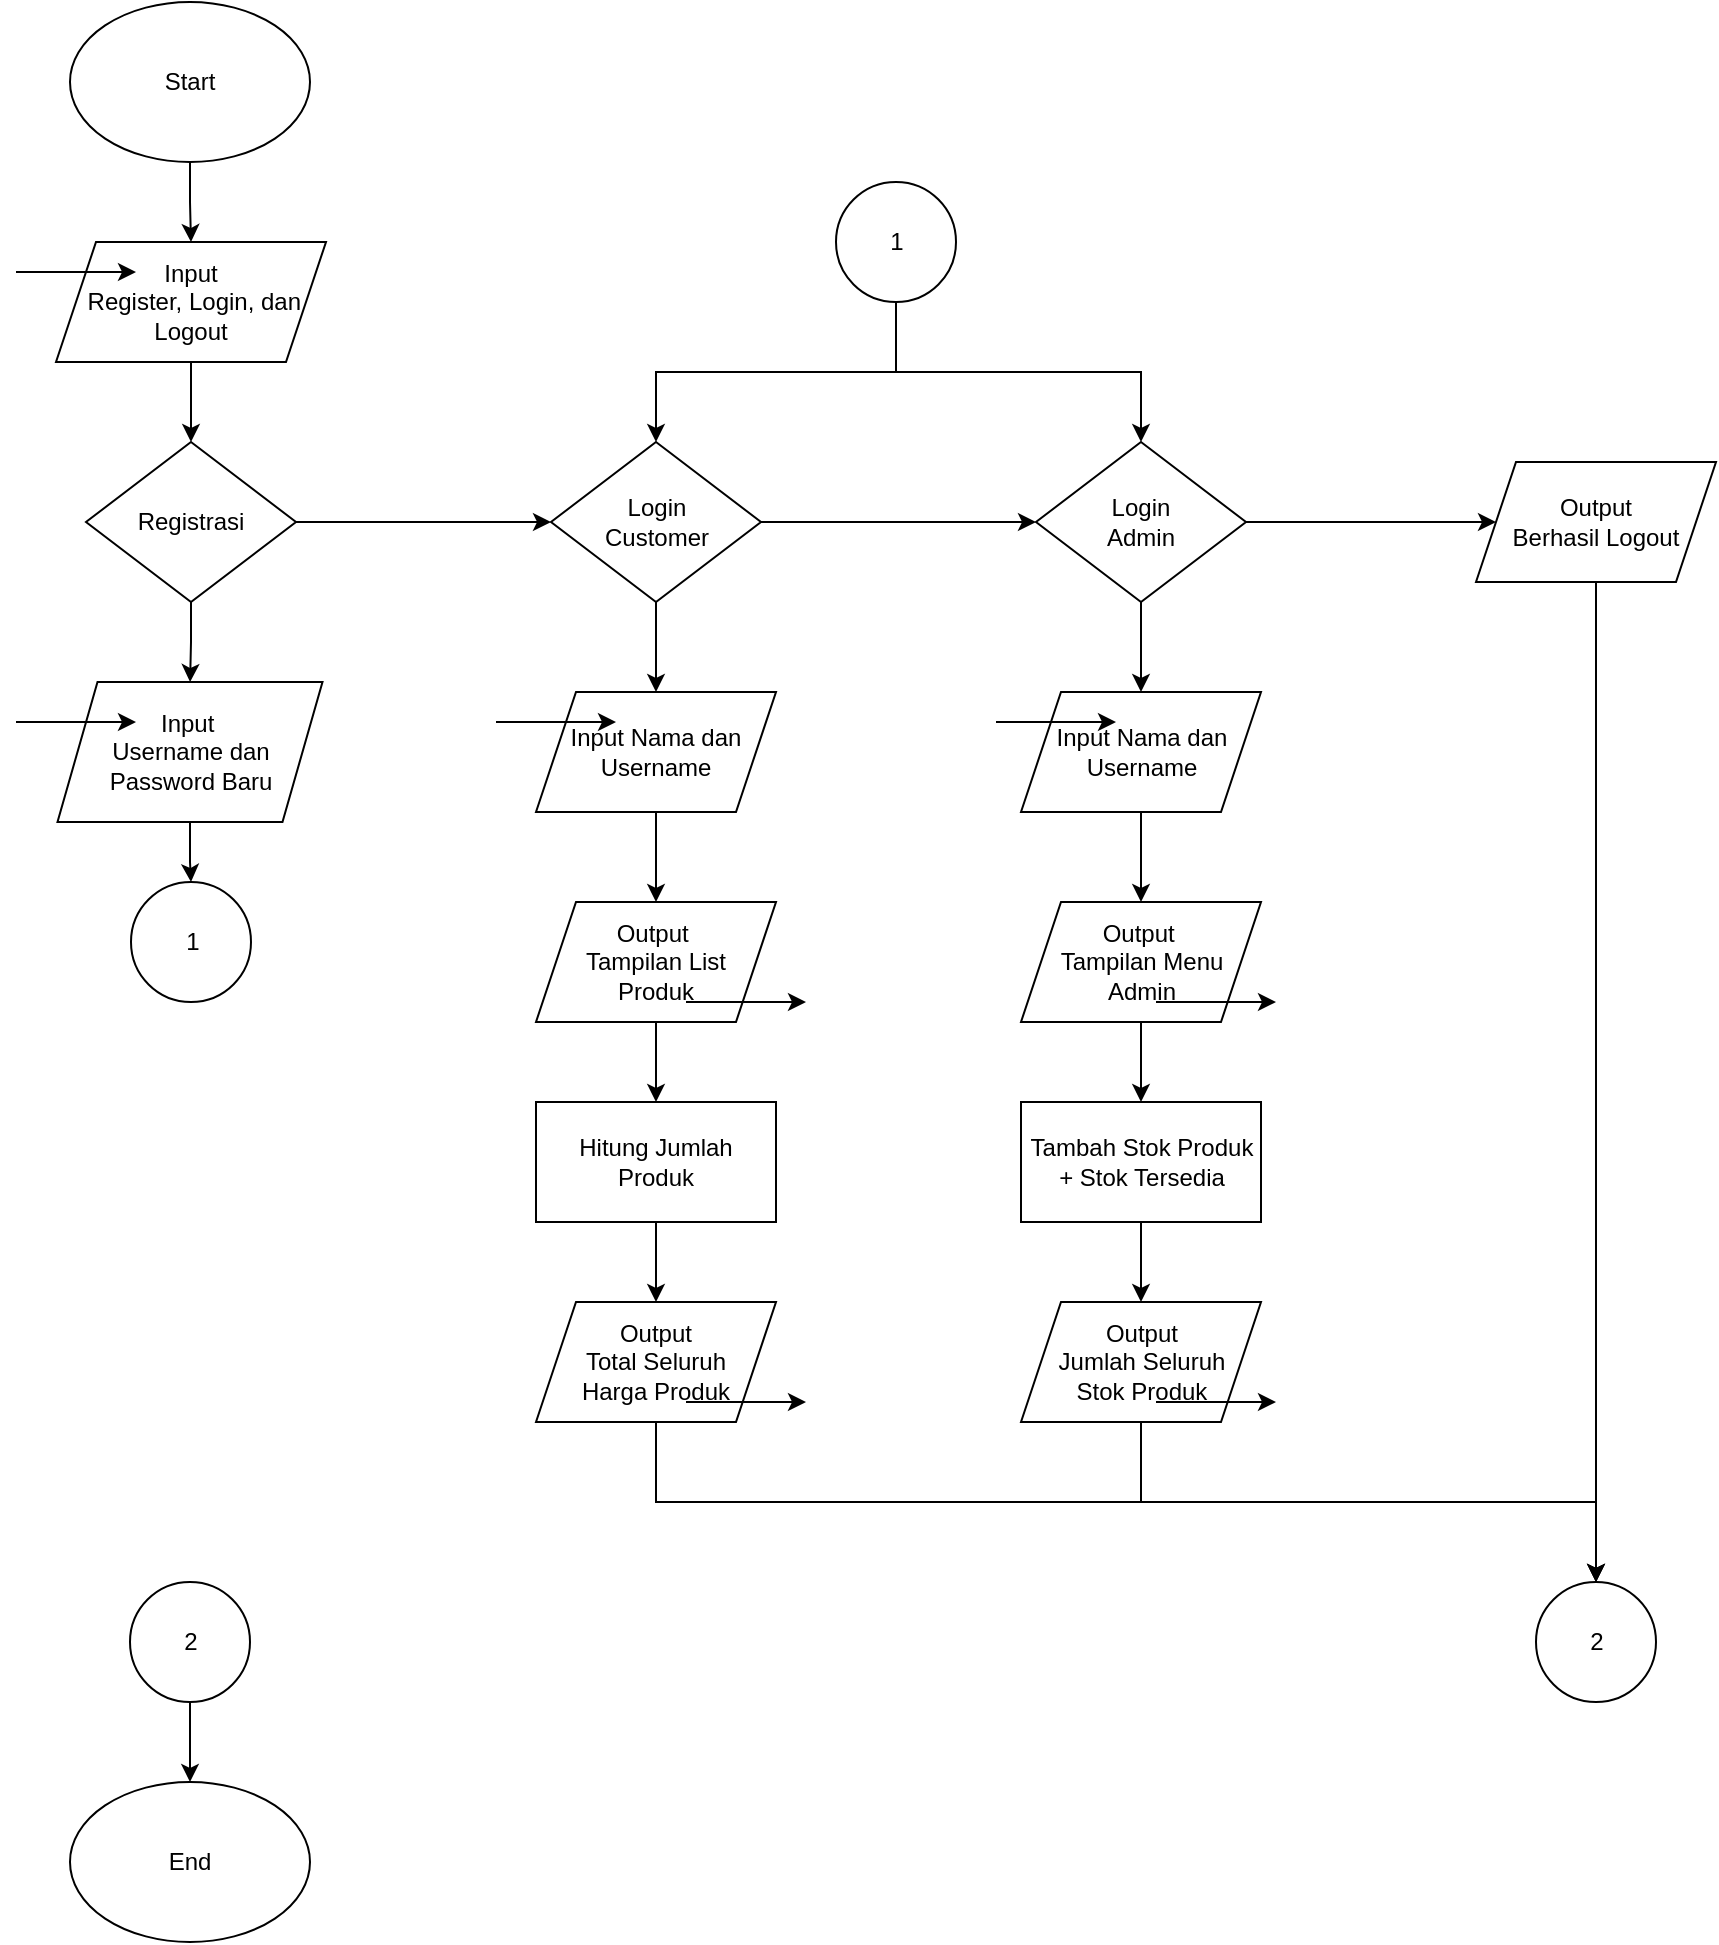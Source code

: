 <mxfile version="28.1.2">
  <diagram name="Page-1" id="c0mtsNw2diYANQxIEjlJ">
    <mxGraphModel dx="2926" dy="1969" grid="1" gridSize="10" guides="1" tooltips="1" connect="1" arrows="1" fold="1" page="1" pageScale="1" pageWidth="850" pageHeight="1100" math="0" shadow="0">
      <root>
        <mxCell id="0" />
        <mxCell id="1" parent="0" />
        <mxCell id="vtHrl4O6iVLPqZq_BZib-3" value="" style="edgeStyle=orthogonalEdgeStyle;rounded=0;orthogonalLoop=1;jettySize=auto;html=1;" edge="1" parent="1" source="vtHrl4O6iVLPqZq_BZib-1" target="vtHrl4O6iVLPqZq_BZib-2">
          <mxGeometry relative="1" as="geometry" />
        </mxCell>
        <mxCell id="vtHrl4O6iVLPqZq_BZib-1" value="Start" style="ellipse;whiteSpace=wrap;html=1;" vertex="1" parent="1">
          <mxGeometry x="7" width="120" height="80" as="geometry" />
        </mxCell>
        <mxCell id="vtHrl4O6iVLPqZq_BZib-10" value="" style="edgeStyle=orthogonalEdgeStyle;rounded=0;orthogonalLoop=1;jettySize=auto;html=1;" edge="1" parent="1" source="vtHrl4O6iVLPqZq_BZib-2" target="vtHrl4O6iVLPqZq_BZib-9">
          <mxGeometry relative="1" as="geometry" />
        </mxCell>
        <mxCell id="vtHrl4O6iVLPqZq_BZib-2" value="Input&lt;div&gt;&amp;nbsp;Register, Login, dan Logout&lt;/div&gt;" style="shape=parallelogram;perimeter=parallelogramPerimeter;whiteSpace=wrap;html=1;fixedSize=1;" vertex="1" parent="1">
          <mxGeometry y="120" width="135" height="60" as="geometry" />
        </mxCell>
        <mxCell id="vtHrl4O6iVLPqZq_BZib-13" value="" style="edgeStyle=orthogonalEdgeStyle;rounded=0;orthogonalLoop=1;jettySize=auto;html=1;" edge="1" parent="1" source="vtHrl4O6iVLPqZq_BZib-9" target="vtHrl4O6iVLPqZq_BZib-12">
          <mxGeometry relative="1" as="geometry" />
        </mxCell>
        <mxCell id="vtHrl4O6iVLPqZq_BZib-18" value="" style="edgeStyle=orthogonalEdgeStyle;rounded=0;orthogonalLoop=1;jettySize=auto;html=1;" edge="1" parent="1" source="vtHrl4O6iVLPqZq_BZib-9" target="vtHrl4O6iVLPqZq_BZib-17">
          <mxGeometry relative="1" as="geometry" />
        </mxCell>
        <mxCell id="vtHrl4O6iVLPqZq_BZib-9" value="Registrasi" style="rhombus;whiteSpace=wrap;html=1;" vertex="1" parent="1">
          <mxGeometry x="15" y="220" width="105" height="80" as="geometry" />
        </mxCell>
        <mxCell id="vtHrl4O6iVLPqZq_BZib-15" value="" style="edgeStyle=orthogonalEdgeStyle;rounded=0;orthogonalLoop=1;jettySize=auto;html=1;" edge="1" parent="1" source="vtHrl4O6iVLPqZq_BZib-12" target="vtHrl4O6iVLPqZq_BZib-14">
          <mxGeometry relative="1" as="geometry" />
        </mxCell>
        <mxCell id="vtHrl4O6iVLPqZq_BZib-30" value="" style="edgeStyle=orthogonalEdgeStyle;rounded=0;orthogonalLoop=1;jettySize=auto;html=1;" edge="1" parent="1" source="vtHrl4O6iVLPqZq_BZib-12" target="vtHrl4O6iVLPqZq_BZib-29">
          <mxGeometry relative="1" as="geometry" />
        </mxCell>
        <mxCell id="vtHrl4O6iVLPqZq_BZib-12" value="Login&lt;div&gt;Customer&lt;/div&gt;" style="rhombus;whiteSpace=wrap;html=1;" vertex="1" parent="1">
          <mxGeometry x="247.5" y="220" width="105" height="80" as="geometry" />
        </mxCell>
        <mxCell id="vtHrl4O6iVLPqZq_BZib-35" value="" style="edgeStyle=orthogonalEdgeStyle;rounded=0;orthogonalLoop=1;jettySize=auto;html=1;" edge="1" parent="1" source="vtHrl4O6iVLPqZq_BZib-14" target="vtHrl4O6iVLPqZq_BZib-34">
          <mxGeometry relative="1" as="geometry" />
        </mxCell>
        <mxCell id="vtHrl4O6iVLPqZq_BZib-52" value="" style="edgeStyle=orthogonalEdgeStyle;rounded=0;orthogonalLoop=1;jettySize=auto;html=1;" edge="1" parent="1" source="vtHrl4O6iVLPqZq_BZib-14" target="vtHrl4O6iVLPqZq_BZib-50">
          <mxGeometry relative="1" as="geometry" />
        </mxCell>
        <mxCell id="vtHrl4O6iVLPqZq_BZib-14" value="Login&lt;div&gt;Admin&lt;/div&gt;" style="rhombus;whiteSpace=wrap;html=1;" vertex="1" parent="1">
          <mxGeometry x="490" y="220" width="105" height="80" as="geometry" />
        </mxCell>
        <mxCell id="vtHrl4O6iVLPqZq_BZib-24" style="edgeStyle=orthogonalEdgeStyle;rounded=0;orthogonalLoop=1;jettySize=auto;html=1;exitX=0.5;exitY=1;exitDx=0;exitDy=0;" edge="1" parent="1" source="vtHrl4O6iVLPqZq_BZib-17" target="vtHrl4O6iVLPqZq_BZib-21">
          <mxGeometry relative="1" as="geometry" />
        </mxCell>
        <mxCell id="vtHrl4O6iVLPqZq_BZib-17" value="Input&amp;nbsp;&lt;div&gt;Username dan Password Baru&lt;/div&gt;" style="shape=parallelogram;perimeter=parallelogramPerimeter;whiteSpace=wrap;html=1;fixedSize=1;" vertex="1" parent="1">
          <mxGeometry x="0.75" y="340" width="132.5" height="70" as="geometry" />
        </mxCell>
        <mxCell id="vtHrl4O6iVLPqZq_BZib-21" value="" style="verticalLabelPosition=bottom;verticalAlign=top;html=1;shape=mxgraph.flowchart.on-page_reference;" vertex="1" parent="1">
          <mxGeometry x="37.5" y="440" width="60" height="60" as="geometry" />
        </mxCell>
        <mxCell id="vtHrl4O6iVLPqZq_BZib-22" value="1" style="text;html=1;align=center;verticalAlign=middle;resizable=0;points=[];autosize=1;strokeColor=none;fillColor=none;" vertex="1" parent="1">
          <mxGeometry x="52.5" y="455" width="30" height="30" as="geometry" />
        </mxCell>
        <mxCell id="vtHrl4O6iVLPqZq_BZib-27" style="edgeStyle=orthogonalEdgeStyle;rounded=0;orthogonalLoop=1;jettySize=auto;html=1;exitX=0.5;exitY=1;exitDx=0;exitDy=0;exitPerimeter=0;" edge="1" parent="1" source="vtHrl4O6iVLPqZq_BZib-25" target="vtHrl4O6iVLPqZq_BZib-12">
          <mxGeometry relative="1" as="geometry" />
        </mxCell>
        <mxCell id="vtHrl4O6iVLPqZq_BZib-61" style="edgeStyle=orthogonalEdgeStyle;rounded=0;orthogonalLoop=1;jettySize=auto;html=1;exitX=0.5;exitY=1;exitDx=0;exitDy=0;exitPerimeter=0;" edge="1" parent="1" source="vtHrl4O6iVLPqZq_BZib-25" target="vtHrl4O6iVLPqZq_BZib-14">
          <mxGeometry relative="1" as="geometry" />
        </mxCell>
        <mxCell id="vtHrl4O6iVLPqZq_BZib-25" value="" style="verticalLabelPosition=bottom;verticalAlign=top;html=1;shape=mxgraph.flowchart.on-page_reference;" vertex="1" parent="1">
          <mxGeometry x="390" y="90" width="60" height="60" as="geometry" />
        </mxCell>
        <mxCell id="vtHrl4O6iVLPqZq_BZib-26" value="1" style="text;html=1;align=center;verticalAlign=middle;resizable=0;points=[];autosize=1;strokeColor=none;fillColor=none;" vertex="1" parent="1">
          <mxGeometry x="405" y="105" width="30" height="30" as="geometry" />
        </mxCell>
        <mxCell id="vtHrl4O6iVLPqZq_BZib-37" value="" style="edgeStyle=orthogonalEdgeStyle;rounded=0;orthogonalLoop=1;jettySize=auto;html=1;" edge="1" parent="1" source="vtHrl4O6iVLPqZq_BZib-29" target="vtHrl4O6iVLPqZq_BZib-36">
          <mxGeometry relative="1" as="geometry" />
        </mxCell>
        <mxCell id="vtHrl4O6iVLPqZq_BZib-29" value="Input&amp;nbsp;&lt;span style=&quot;background-color: transparent; color: light-dark(rgb(0, 0, 0), rgb(255, 255, 255));&quot;&gt;Nama dan Username&lt;/span&gt;" style="shape=parallelogram;perimeter=parallelogramPerimeter;whiteSpace=wrap;html=1;fixedSize=1;" vertex="1" parent="1">
          <mxGeometry x="240" y="345" width="120" height="60" as="geometry" />
        </mxCell>
        <mxCell id="vtHrl4O6iVLPqZq_BZib-65" style="edgeStyle=orthogonalEdgeStyle;rounded=0;orthogonalLoop=1;jettySize=auto;html=1;exitX=0.5;exitY=1;exitDx=0;exitDy=0;" edge="1" parent="1" source="vtHrl4O6iVLPqZq_BZib-34" target="vtHrl4O6iVLPqZq_BZib-64">
          <mxGeometry relative="1" as="geometry" />
        </mxCell>
        <mxCell id="vtHrl4O6iVLPqZq_BZib-34" value="Output&lt;div&gt;Berhasil Logout&lt;/div&gt;" style="shape=parallelogram;perimeter=parallelogramPerimeter;whiteSpace=wrap;html=1;fixedSize=1;" vertex="1" parent="1">
          <mxGeometry x="710" y="230" width="120" height="60" as="geometry" />
        </mxCell>
        <mxCell id="vtHrl4O6iVLPqZq_BZib-41" value="" style="edgeStyle=orthogonalEdgeStyle;rounded=0;orthogonalLoop=1;jettySize=auto;html=1;" edge="1" parent="1" source="vtHrl4O6iVLPqZq_BZib-36" target="vtHrl4O6iVLPqZq_BZib-40">
          <mxGeometry relative="1" as="geometry" />
        </mxCell>
        <mxCell id="vtHrl4O6iVLPqZq_BZib-36" value="Output&amp;nbsp;&lt;div&gt;Tampilan List&lt;div&gt;Produk&lt;/div&gt;&lt;/div&gt;" style="shape=parallelogram;perimeter=parallelogramPerimeter;whiteSpace=wrap;html=1;fixedSize=1;" vertex="1" parent="1">
          <mxGeometry x="240" y="450" width="120" height="60" as="geometry" />
        </mxCell>
        <mxCell id="vtHrl4O6iVLPqZq_BZib-48" value="" style="edgeStyle=orthogonalEdgeStyle;rounded=0;orthogonalLoop=1;jettySize=auto;html=1;" edge="1" parent="1" source="vtHrl4O6iVLPqZq_BZib-40" target="vtHrl4O6iVLPqZq_BZib-47">
          <mxGeometry relative="1" as="geometry" />
        </mxCell>
        <mxCell id="vtHrl4O6iVLPqZq_BZib-40" value="Hitung Jumlah Produk" style="whiteSpace=wrap;html=1;" vertex="1" parent="1">
          <mxGeometry x="240" y="550" width="120" height="60" as="geometry" />
        </mxCell>
        <mxCell id="vtHrl4O6iVLPqZq_BZib-42" value="" style="endArrow=classic;html=1;rounded=0;" edge="1" parent="1">
          <mxGeometry width="50" height="50" relative="1" as="geometry">
            <mxPoint x="-20" y="135" as="sourcePoint" />
            <mxPoint x="40" y="135" as="targetPoint" />
          </mxGeometry>
        </mxCell>
        <mxCell id="vtHrl4O6iVLPqZq_BZib-44" value="" style="endArrow=classic;html=1;rounded=0;" edge="1" parent="1">
          <mxGeometry width="50" height="50" relative="1" as="geometry">
            <mxPoint x="-20" y="360" as="sourcePoint" />
            <mxPoint x="40" y="360" as="targetPoint" />
          </mxGeometry>
        </mxCell>
        <mxCell id="vtHrl4O6iVLPqZq_BZib-45" value="" style="endArrow=classic;html=1;rounded=0;" edge="1" parent="1">
          <mxGeometry width="50" height="50" relative="1" as="geometry">
            <mxPoint x="220" y="360" as="sourcePoint" />
            <mxPoint x="280" y="360" as="targetPoint" />
          </mxGeometry>
        </mxCell>
        <mxCell id="vtHrl4O6iVLPqZq_BZib-46" value="" style="endArrow=classic;html=1;rounded=0;" edge="1" parent="1">
          <mxGeometry width="50" height="50" relative="1" as="geometry">
            <mxPoint x="315" y="500" as="sourcePoint" />
            <mxPoint x="375" y="500" as="targetPoint" />
          </mxGeometry>
        </mxCell>
        <mxCell id="vtHrl4O6iVLPqZq_BZib-67" style="edgeStyle=orthogonalEdgeStyle;rounded=0;orthogonalLoop=1;jettySize=auto;html=1;exitX=0.5;exitY=1;exitDx=0;exitDy=0;" edge="1" parent="1" source="vtHrl4O6iVLPqZq_BZib-47" target="vtHrl4O6iVLPqZq_BZib-64">
          <mxGeometry relative="1" as="geometry" />
        </mxCell>
        <mxCell id="vtHrl4O6iVLPqZq_BZib-47" value="Output&lt;div&gt;Total Seluruh&lt;/div&gt;&lt;div&gt;Harga Produk&lt;/div&gt;" style="shape=parallelogram;perimeter=parallelogramPerimeter;whiteSpace=wrap;html=1;fixedSize=1;" vertex="1" parent="1">
          <mxGeometry x="240" y="650" width="120" height="60" as="geometry" />
        </mxCell>
        <mxCell id="vtHrl4O6iVLPqZq_BZib-49" value="" style="endArrow=classic;html=1;rounded=0;" edge="1" parent="1">
          <mxGeometry width="50" height="50" relative="1" as="geometry">
            <mxPoint x="315" y="700" as="sourcePoint" />
            <mxPoint x="375" y="700" as="targetPoint" />
          </mxGeometry>
        </mxCell>
        <mxCell id="vtHrl4O6iVLPqZq_BZib-55" value="" style="edgeStyle=orthogonalEdgeStyle;rounded=0;orthogonalLoop=1;jettySize=auto;html=1;" edge="1" parent="1" source="vtHrl4O6iVLPqZq_BZib-50" target="vtHrl4O6iVLPqZq_BZib-53">
          <mxGeometry relative="1" as="geometry" />
        </mxCell>
        <mxCell id="vtHrl4O6iVLPqZq_BZib-50" value="Input&amp;nbsp;&lt;span style=&quot;background-color: transparent; color: light-dark(rgb(0, 0, 0), rgb(255, 255, 255));&quot;&gt;Nama dan Username&lt;/span&gt;" style="shape=parallelogram;perimeter=parallelogramPerimeter;whiteSpace=wrap;html=1;fixedSize=1;" vertex="1" parent="1">
          <mxGeometry x="482.5" y="345" width="120" height="60" as="geometry" />
        </mxCell>
        <mxCell id="vtHrl4O6iVLPqZq_BZib-51" value="" style="endArrow=classic;html=1;rounded=0;" edge="1" parent="1">
          <mxGeometry width="50" height="50" relative="1" as="geometry">
            <mxPoint x="470" y="360" as="sourcePoint" />
            <mxPoint x="530" y="360" as="targetPoint" />
          </mxGeometry>
        </mxCell>
        <mxCell id="vtHrl4O6iVLPqZq_BZib-57" value="" style="edgeStyle=orthogonalEdgeStyle;rounded=0;orthogonalLoop=1;jettySize=auto;html=1;" edge="1" parent="1" source="vtHrl4O6iVLPqZq_BZib-53" target="vtHrl4O6iVLPqZq_BZib-56">
          <mxGeometry relative="1" as="geometry" />
        </mxCell>
        <mxCell id="vtHrl4O6iVLPqZq_BZib-53" value="Output&amp;nbsp;&lt;div&gt;Tampilan Menu&lt;/div&gt;&lt;div&gt;Admin&lt;/div&gt;" style="shape=parallelogram;perimeter=parallelogramPerimeter;whiteSpace=wrap;html=1;fixedSize=1;" vertex="1" parent="1">
          <mxGeometry x="482.5" y="450" width="120" height="60" as="geometry" />
        </mxCell>
        <mxCell id="vtHrl4O6iVLPqZq_BZib-54" value="" style="endArrow=classic;html=1;rounded=0;" edge="1" parent="1">
          <mxGeometry width="50" height="50" relative="1" as="geometry">
            <mxPoint x="550" y="500" as="sourcePoint" />
            <mxPoint x="610" y="500" as="targetPoint" />
          </mxGeometry>
        </mxCell>
        <mxCell id="vtHrl4O6iVLPqZq_BZib-60" value="" style="edgeStyle=orthogonalEdgeStyle;rounded=0;orthogonalLoop=1;jettySize=auto;html=1;" edge="1" parent="1" source="vtHrl4O6iVLPqZq_BZib-56" target="vtHrl4O6iVLPqZq_BZib-58">
          <mxGeometry relative="1" as="geometry" />
        </mxCell>
        <mxCell id="vtHrl4O6iVLPqZq_BZib-56" value="Tambah Stok Produk + Stok Tersedia" style="whiteSpace=wrap;html=1;" vertex="1" parent="1">
          <mxGeometry x="482.5" y="550" width="120" height="60" as="geometry" />
        </mxCell>
        <mxCell id="vtHrl4O6iVLPqZq_BZib-66" style="edgeStyle=orthogonalEdgeStyle;rounded=0;orthogonalLoop=1;jettySize=auto;html=1;exitX=0.5;exitY=1;exitDx=0;exitDy=0;" edge="1" parent="1" source="vtHrl4O6iVLPqZq_BZib-58" target="vtHrl4O6iVLPqZq_BZib-64">
          <mxGeometry relative="1" as="geometry" />
        </mxCell>
        <mxCell id="vtHrl4O6iVLPqZq_BZib-58" value="Output&lt;div&gt;Jumlah Seluruh&lt;/div&gt;&lt;div&gt;Stok Produk&lt;/div&gt;" style="shape=parallelogram;perimeter=parallelogramPerimeter;whiteSpace=wrap;html=1;fixedSize=1;" vertex="1" parent="1">
          <mxGeometry x="482.5" y="650" width="120" height="60" as="geometry" />
        </mxCell>
        <mxCell id="vtHrl4O6iVLPqZq_BZib-59" value="" style="endArrow=classic;html=1;rounded=0;" edge="1" parent="1">
          <mxGeometry width="50" height="50" relative="1" as="geometry">
            <mxPoint x="550" y="700" as="sourcePoint" />
            <mxPoint x="610" y="700" as="targetPoint" />
          </mxGeometry>
        </mxCell>
        <mxCell id="vtHrl4O6iVLPqZq_BZib-62" value="End" style="ellipse;whiteSpace=wrap;html=1;" vertex="1" parent="1">
          <mxGeometry x="7" y="890" width="120" height="80" as="geometry" />
        </mxCell>
        <mxCell id="vtHrl4O6iVLPqZq_BZib-64" value="" style="verticalLabelPosition=bottom;verticalAlign=top;html=1;shape=mxgraph.flowchart.on-page_reference;" vertex="1" parent="1">
          <mxGeometry x="740" y="790" width="60" height="60" as="geometry" />
        </mxCell>
        <mxCell id="vtHrl4O6iVLPqZq_BZib-68" value="2" style="text;html=1;align=center;verticalAlign=middle;resizable=0;points=[];autosize=1;strokeColor=none;fillColor=none;" vertex="1" parent="1">
          <mxGeometry x="755" y="805" width="30" height="30" as="geometry" />
        </mxCell>
        <mxCell id="vtHrl4O6iVLPqZq_BZib-71" style="edgeStyle=orthogonalEdgeStyle;rounded=0;orthogonalLoop=1;jettySize=auto;html=1;exitX=0.5;exitY=1;exitDx=0;exitDy=0;exitPerimeter=0;" edge="1" parent="1" source="vtHrl4O6iVLPqZq_BZib-69" target="vtHrl4O6iVLPqZq_BZib-62">
          <mxGeometry relative="1" as="geometry" />
        </mxCell>
        <mxCell id="vtHrl4O6iVLPqZq_BZib-69" value="" style="verticalLabelPosition=bottom;verticalAlign=top;html=1;shape=mxgraph.flowchart.on-page_reference;" vertex="1" parent="1">
          <mxGeometry x="37" y="790" width="60" height="60" as="geometry" />
        </mxCell>
        <mxCell id="vtHrl4O6iVLPqZq_BZib-70" value="2" style="text;html=1;align=center;verticalAlign=middle;resizable=0;points=[];autosize=1;strokeColor=none;fillColor=none;" vertex="1" parent="1">
          <mxGeometry x="52" y="805" width="30" height="30" as="geometry" />
        </mxCell>
      </root>
    </mxGraphModel>
  </diagram>
</mxfile>
